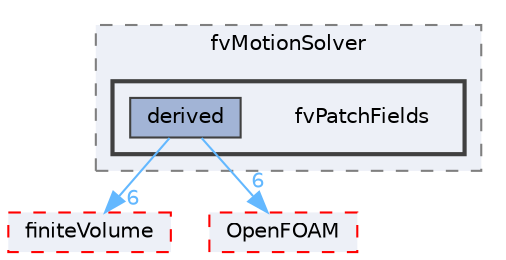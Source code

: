digraph "src/fvMotionSolver/fvPatchFields"
{
 // LATEX_PDF_SIZE
  bgcolor="transparent";
  edge [fontname=Helvetica,fontsize=10,labelfontname=Helvetica,labelfontsize=10];
  node [fontname=Helvetica,fontsize=10,shape=box,height=0.2,width=0.4];
  compound=true
  subgraph clusterdir_f7091aeabaea36e4bb5fe5aa28ecbeff {
    graph [ bgcolor="#edf0f7", pencolor="grey50", label="fvMotionSolver", fontname=Helvetica,fontsize=10 style="filled,dashed", URL="dir_f7091aeabaea36e4bb5fe5aa28ecbeff.html",tooltip=""]
  subgraph clusterdir_e65d1d6aae4da9c5b92ad78bc53acc93 {
    graph [ bgcolor="#edf0f7", pencolor="grey25", label="", fontname=Helvetica,fontsize=10 style="filled,bold", URL="dir_e65d1d6aae4da9c5b92ad78bc53acc93.html",tooltip=""]
    dir_e65d1d6aae4da9c5b92ad78bc53acc93 [shape=plaintext, label="fvPatchFields"];
  dir_35e80fb47429f63b6e78161eb9a9adbe [label="derived", fillcolor="#a2b4d6", color="grey25", style="filled", URL="dir_35e80fb47429f63b6e78161eb9a9adbe.html",tooltip=""];
  }
  }
  dir_9bd15774b555cf7259a6fa18f99fe99b [label="finiteVolume", fillcolor="#edf0f7", color="red", style="filled,dashed", URL="dir_9bd15774b555cf7259a6fa18f99fe99b.html",tooltip=""];
  dir_c5473ff19b20e6ec4dfe5c310b3778a8 [label="OpenFOAM", fillcolor="#edf0f7", color="red", style="filled,dashed", URL="dir_c5473ff19b20e6ec4dfe5c310b3778a8.html",tooltip=""];
  dir_35e80fb47429f63b6e78161eb9a9adbe->dir_9bd15774b555cf7259a6fa18f99fe99b [headlabel="6", labeldistance=1.5 headhref="dir_000854_001387.html" href="dir_000854_001387.html" color="steelblue1" fontcolor="steelblue1"];
  dir_35e80fb47429f63b6e78161eb9a9adbe->dir_c5473ff19b20e6ec4dfe5c310b3778a8 [headlabel="6", labeldistance=1.5 headhref="dir_000854_002695.html" href="dir_000854_002695.html" color="steelblue1" fontcolor="steelblue1"];
}
